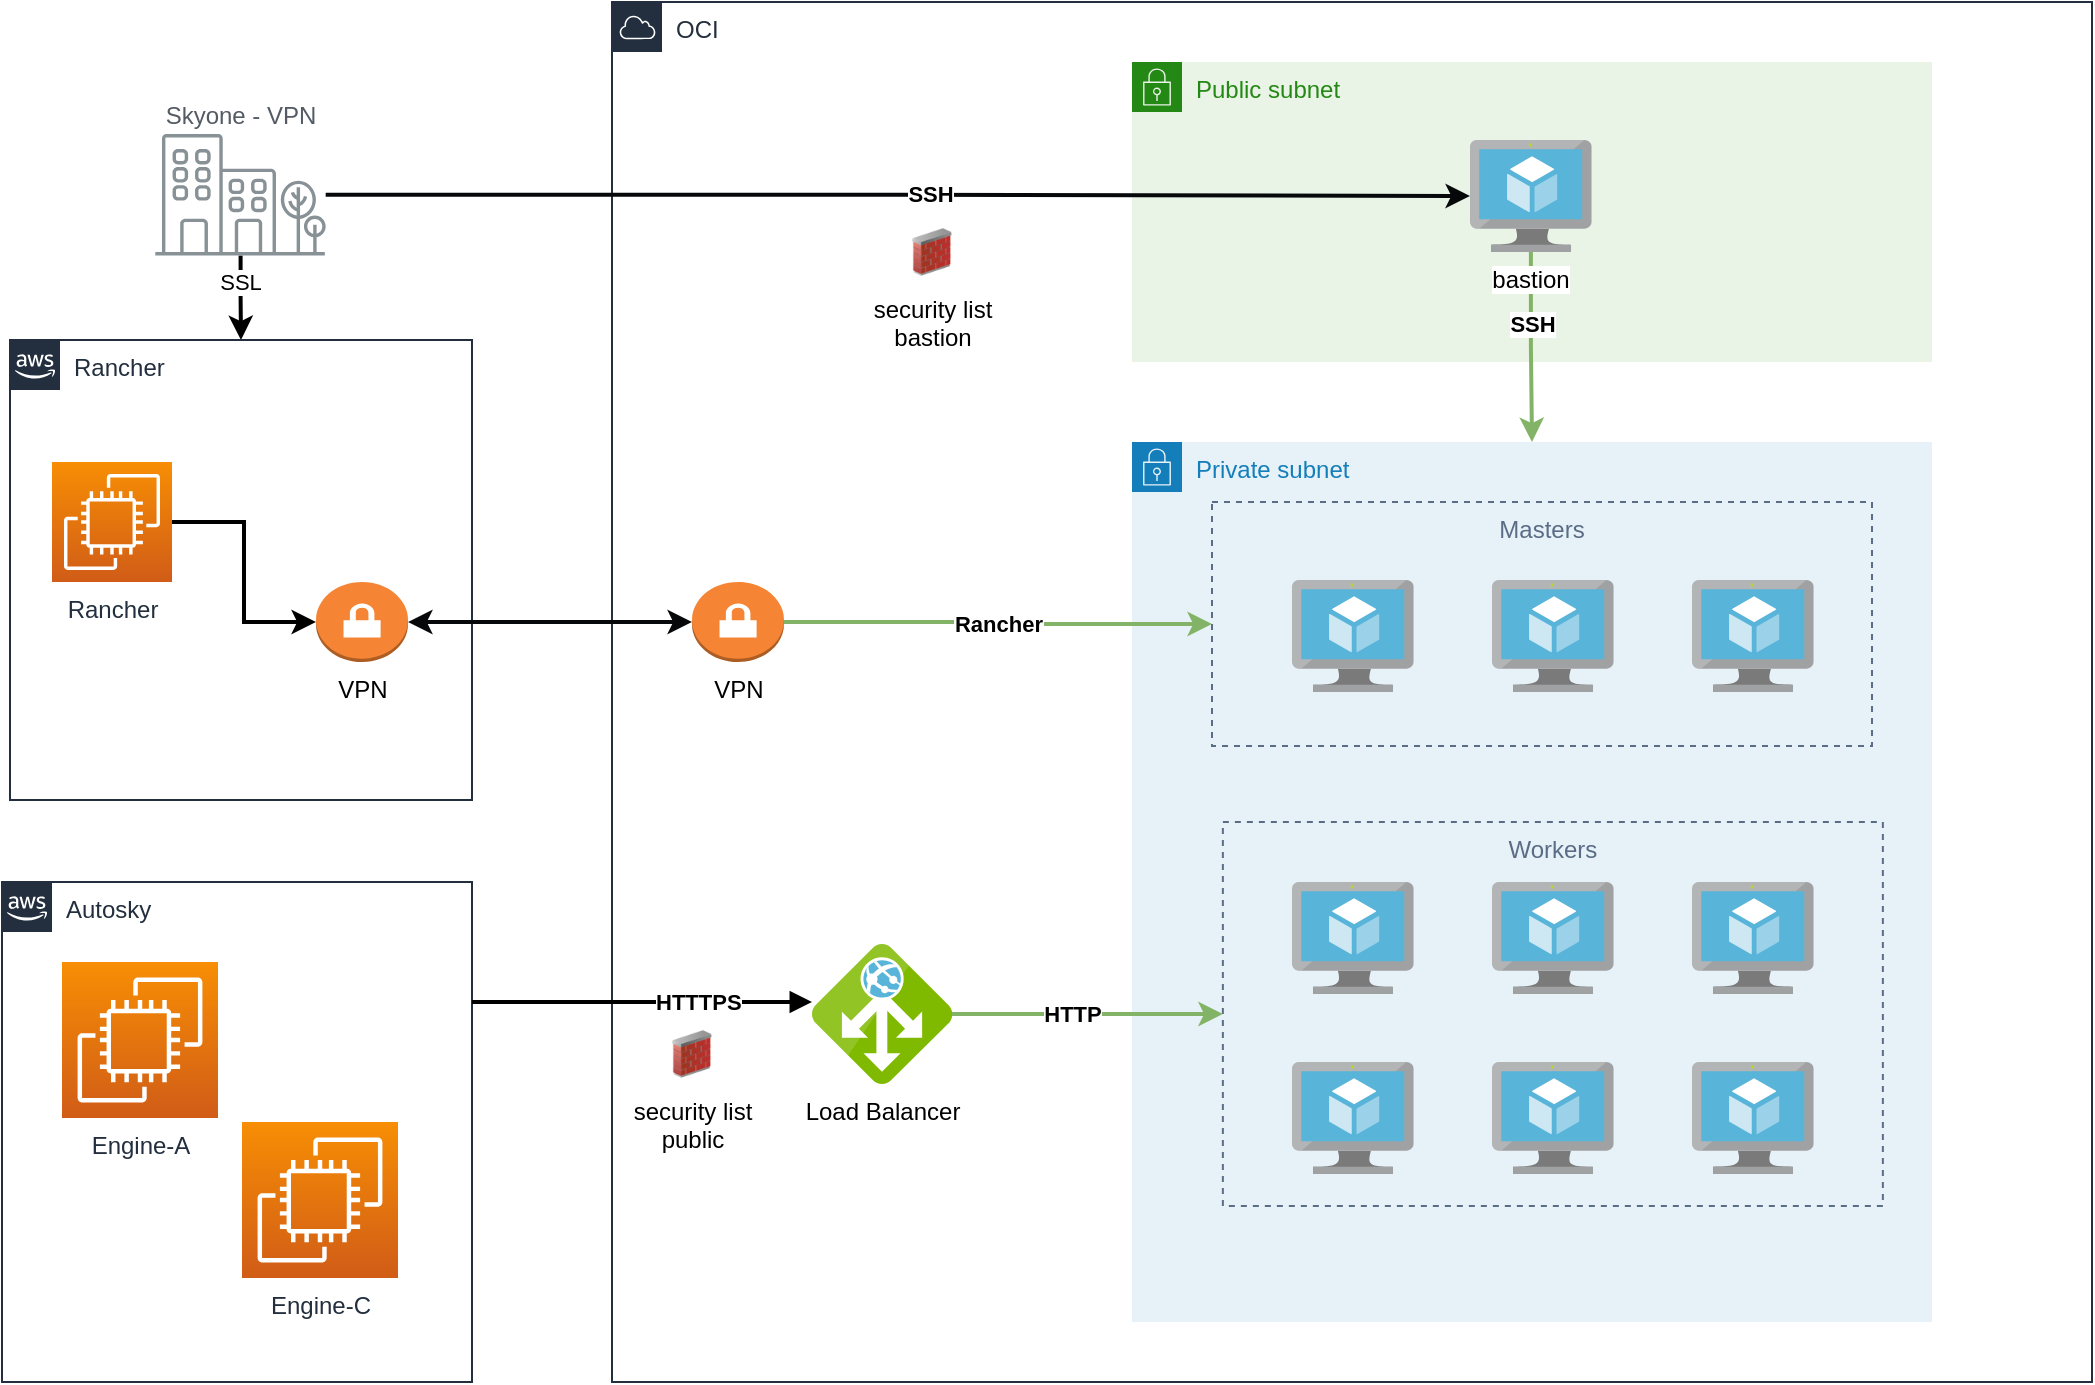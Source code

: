 <mxfile version="20.0.4" type="github">
  <diagram id="Ht1M8jgEwFfnCIfOTk4-" name="Page-1">
    <mxGraphModel dx="1422" dy="737" grid="1" gridSize="10" guides="1" tooltips="1" connect="1" arrows="1" fold="1" page="1" pageScale="1" pageWidth="1169" pageHeight="827" math="0" shadow="0">
      <root>
        <mxCell id="0" />
        <mxCell id="1" parent="0" />
        <mxCell id="hSxU9nhvMt24uW7oTp4U-20" value="SSL" style="edgeStyle=orthogonalEdgeStyle;rounded=0;orthogonalLoop=1;jettySize=auto;html=1;startArrow=none;startFill=0;strokeWidth=2;" edge="1" parent="1" source="hSxU9nhvMt24uW7oTp4U-1" target="hSxU9nhvMt24uW7oTp4U-5">
          <mxGeometry x="-0.374" relative="1" as="geometry">
            <mxPoint as="offset" />
          </mxGeometry>
        </mxCell>
        <mxCell id="hSxU9nhvMt24uW7oTp4U-1" value="Skyone - VPN" style="sketch=0;outlineConnect=0;gradientColor=none;fontColor=#545B64;strokeColor=none;fillColor=#879196;dashed=0;verticalLabelPosition=top;verticalAlign=bottom;align=center;html=1;fontSize=12;fontStyle=0;aspect=fixed;shape=mxgraph.aws4.illustration_office_building;pointerEvents=1;labelPosition=center;" vertex="1" parent="1">
          <mxGeometry x="151.5" y="126" width="85.5" height="60.71" as="geometry" />
        </mxCell>
        <mxCell id="hSxU9nhvMt24uW7oTp4U-2" value="Autosky" style="points=[[0,0],[0.25,0],[0.5,0],[0.75,0],[1,0],[1,0.25],[1,0.5],[1,0.75],[1,1],[0.75,1],[0.5,1],[0.25,1],[0,1],[0,0.75],[0,0.5],[0,0.25]];outlineConnect=0;gradientColor=none;html=1;whiteSpace=wrap;fontSize=12;fontStyle=0;container=1;pointerEvents=0;collapsible=0;recursiveResize=0;shape=mxgraph.aws4.group;grIcon=mxgraph.aws4.group_aws_cloud_alt;strokeColor=#232F3E;fillColor=none;verticalAlign=top;align=left;spacingLeft=30;fontColor=#232F3E;dashed=0;" vertex="1" parent="1">
          <mxGeometry x="75" y="500" width="235" height="250" as="geometry" />
        </mxCell>
        <mxCell id="hSxU9nhvMt24uW7oTp4U-3" value="Engine-A" style="sketch=0;points=[[0,0,0],[0.25,0,0],[0.5,0,0],[0.75,0,0],[1,0,0],[0,1,0],[0.25,1,0],[0.5,1,0],[0.75,1,0],[1,1,0],[0,0.25,0],[0,0.5,0],[0,0.75,0],[1,0.25,0],[1,0.5,0],[1,0.75,0]];outlineConnect=0;fontColor=#232F3E;gradientColor=#F78E04;gradientDirection=north;fillColor=#D05C17;strokeColor=#ffffff;dashed=0;verticalLabelPosition=bottom;verticalAlign=top;align=center;html=1;fontSize=12;fontStyle=0;aspect=fixed;shape=mxgraph.aws4.resourceIcon;resIcon=mxgraph.aws4.ec2;" vertex="1" parent="hSxU9nhvMt24uW7oTp4U-2">
          <mxGeometry x="30" y="40" width="78" height="78" as="geometry" />
        </mxCell>
        <mxCell id="hSxU9nhvMt24uW7oTp4U-4" value="Engine-C" style="sketch=0;points=[[0,0,0],[0.25,0,0],[0.5,0,0],[0.75,0,0],[1,0,0],[0,1,0],[0.25,1,0],[0.5,1,0],[0.75,1,0],[1,1,0],[0,0.25,0],[0,0.5,0],[0,0.75,0],[1,0.25,0],[1,0.5,0],[1,0.75,0]];outlineConnect=0;fontColor=#232F3E;gradientColor=#F78E04;gradientDirection=north;fillColor=#D05C17;strokeColor=#ffffff;dashed=0;verticalLabelPosition=bottom;verticalAlign=top;align=center;html=1;fontSize=12;fontStyle=0;aspect=fixed;shape=mxgraph.aws4.resourceIcon;resIcon=mxgraph.aws4.ec2;" vertex="1" parent="hSxU9nhvMt24uW7oTp4U-2">
          <mxGeometry x="120" y="120" width="78" height="78" as="geometry" />
        </mxCell>
        <mxCell id="hSxU9nhvMt24uW7oTp4U-5" value="Rancher" style="points=[[0,0],[0.25,0],[0.5,0],[0.75,0],[1,0],[1,0.25],[1,0.5],[1,0.75],[1,1],[0.75,1],[0.5,1],[0.25,1],[0,1],[0,0.75],[0,0.5],[0,0.25]];outlineConnect=0;gradientColor=none;html=1;whiteSpace=wrap;fontSize=12;fontStyle=0;container=1;pointerEvents=0;collapsible=0;recursiveResize=0;shape=mxgraph.aws4.group;grIcon=mxgraph.aws4.group_aws_cloud_alt;strokeColor=#232F3E;fillColor=none;verticalAlign=top;align=left;spacingLeft=30;fontColor=#232F3E;dashed=0;" vertex="1" parent="1">
          <mxGeometry x="79" y="229" width="231" height="230" as="geometry" />
        </mxCell>
        <mxCell id="hSxU9nhvMt24uW7oTp4U-14" value="" style="edgeStyle=orthogonalEdgeStyle;rounded=0;orthogonalLoop=1;jettySize=auto;html=1;strokeWidth=2;startArrow=none;startFill=0;" edge="1" parent="hSxU9nhvMt24uW7oTp4U-5" source="hSxU9nhvMt24uW7oTp4U-6" target="hSxU9nhvMt24uW7oTp4U-13">
          <mxGeometry relative="1" as="geometry" />
        </mxCell>
        <mxCell id="hSxU9nhvMt24uW7oTp4U-6" value="Rancher" style="sketch=0;points=[[0,0,0],[0.25,0,0],[0.5,0,0],[0.75,0,0],[1,0,0],[0,1,0],[0.25,1,0],[0.5,1,0],[0.75,1,0],[1,1,0],[0,0.25,0],[0,0.5,0],[0,0.75,0],[1,0.25,0],[1,0.5,0],[1,0.75,0]];outlineConnect=0;fontColor=#232F3E;gradientColor=#F78E04;gradientDirection=north;fillColor=#D05C17;strokeColor=#ffffff;dashed=0;verticalLabelPosition=bottom;verticalAlign=top;align=center;html=1;fontSize=12;fontStyle=0;aspect=fixed;shape=mxgraph.aws4.resourceIcon;resIcon=mxgraph.aws4.ec2;" vertex="1" parent="hSxU9nhvMt24uW7oTp4U-5">
          <mxGeometry x="21" y="61" width="60" height="60" as="geometry" />
        </mxCell>
        <mxCell id="hSxU9nhvMt24uW7oTp4U-13" value="VPN" style="outlineConnect=0;dashed=0;verticalLabelPosition=bottom;verticalAlign=top;align=center;html=1;shape=mxgraph.aws3.vpn_gateway;fillColor=#F58534;gradientColor=none;" vertex="1" parent="hSxU9nhvMt24uW7oTp4U-5">
          <mxGeometry x="153" y="121" width="46" height="40" as="geometry" />
        </mxCell>
        <mxCell id="hSxU9nhvMt24uW7oTp4U-9" value="OCI" style="points=[[0,0],[0.25,0],[0.5,0],[0.75,0],[1,0],[1,0.25],[1,0.5],[1,0.75],[1,1],[0.75,1],[0.5,1],[0.25,1],[0,1],[0,0.75],[0,0.5],[0,0.25]];outlineConnect=0;gradientColor=none;html=1;whiteSpace=wrap;fontSize=12;fontStyle=0;container=1;pointerEvents=0;collapsible=0;recursiveResize=0;shape=mxgraph.aws4.group;grIcon=mxgraph.aws4.group_aws_cloud;strokeColor=#232F3E;fillColor=none;verticalAlign=top;align=left;spacingLeft=30;fontColor=#232F3E;dashed=0;" vertex="1" parent="1">
          <mxGeometry x="380" y="60" width="740" height="690" as="geometry" />
        </mxCell>
        <mxCell id="hSxU9nhvMt24uW7oTp4U-30" value="Public subnet" style="points=[[0,0],[0.25,0],[0.5,0],[0.75,0],[1,0],[1,0.25],[1,0.5],[1,0.75],[1,1],[0.75,1],[0.5,1],[0.25,1],[0,1],[0,0.75],[0,0.5],[0,0.25]];outlineConnect=0;gradientColor=none;html=1;whiteSpace=wrap;fontSize=12;fontStyle=0;container=1;pointerEvents=0;collapsible=0;recursiveResize=0;shape=mxgraph.aws4.group;grIcon=mxgraph.aws4.group_security_group;grStroke=0;strokeColor=#248814;fillColor=#E9F3E6;verticalAlign=top;align=left;spacingLeft=30;fontColor=#248814;dashed=0;" vertex="1" parent="hSxU9nhvMt24uW7oTp4U-9">
          <mxGeometry x="260" y="30" width="400" height="150" as="geometry" />
        </mxCell>
        <mxCell id="hSxU9nhvMt24uW7oTp4U-29" value="Private subnet" style="points=[[0,0],[0.25,0],[0.5,0],[0.75,0],[1,0],[1,0.25],[1,0.5],[1,0.75],[1,1],[0.75,1],[0.5,1],[0.25,1],[0,1],[0,0.75],[0,0.5],[0,0.25]];outlineConnect=0;gradientColor=none;html=1;whiteSpace=wrap;fontSize=12;fontStyle=0;container=1;pointerEvents=0;collapsible=0;recursiveResize=0;shape=mxgraph.aws4.group;grIcon=mxgraph.aws4.group_security_group;grStroke=0;strokeColor=#147EBA;fillColor=#E6F2F8;verticalAlign=top;align=left;spacingLeft=30;fontColor=#147EBA;dashed=0;" vertex="1" parent="hSxU9nhvMt24uW7oTp4U-9">
          <mxGeometry x="260" y="220" width="400" height="440" as="geometry" />
        </mxCell>
        <mxCell id="hSxU9nhvMt24uW7oTp4U-37" value="Masters" style="fillColor=none;strokeColor=#5A6C86;dashed=1;verticalAlign=top;fontStyle=0;fontColor=#5A6C86;" vertex="1" parent="hSxU9nhvMt24uW7oTp4U-29">
          <mxGeometry x="40" y="30" width="330" height="122" as="geometry" />
        </mxCell>
        <mxCell id="hSxU9nhvMt24uW7oTp4U-31" value="" style="sketch=0;aspect=fixed;html=1;points=[];align=center;image;fontSize=12;image=img/lib/mscae/Virtual_Machine.svg;" vertex="1" parent="hSxU9nhvMt24uW7oTp4U-29">
          <mxGeometry x="80" y="69" width="60.87" height="56" as="geometry" />
        </mxCell>
        <mxCell id="hSxU9nhvMt24uW7oTp4U-32" value="" style="sketch=0;aspect=fixed;html=1;points=[];align=center;image;fontSize=12;image=img/lib/mscae/Virtual_Machine.svg;" vertex="1" parent="hSxU9nhvMt24uW7oTp4U-29">
          <mxGeometry x="180" y="69" width="60.87" height="56" as="geometry" />
        </mxCell>
        <mxCell id="hSxU9nhvMt24uW7oTp4U-33" value="" style="sketch=0;aspect=fixed;html=1;points=[];align=center;image;fontSize=12;image=img/lib/mscae/Virtual_Machine.svg;" vertex="1" parent="hSxU9nhvMt24uW7oTp4U-29">
          <mxGeometry x="280" y="69" width="60.87" height="56" as="geometry" />
        </mxCell>
        <mxCell id="hSxU9nhvMt24uW7oTp4U-23" value="" style="sketch=0;aspect=fixed;html=1;points=[];align=center;image;fontSize=12;image=img/lib/mscae/Virtual_Machine.svg;" vertex="1" parent="hSxU9nhvMt24uW7oTp4U-29">
          <mxGeometry x="80" y="220" width="60.87" height="56" as="geometry" />
        </mxCell>
        <mxCell id="hSxU9nhvMt24uW7oTp4U-24" value="" style="sketch=0;aspect=fixed;html=1;points=[];align=center;image;fontSize=12;image=img/lib/mscae/Virtual_Machine.svg;" vertex="1" parent="hSxU9nhvMt24uW7oTp4U-29">
          <mxGeometry x="180" y="220" width="60.87" height="56" as="geometry" />
        </mxCell>
        <mxCell id="hSxU9nhvMt24uW7oTp4U-26" value="" style="sketch=0;aspect=fixed;html=1;points=[];align=center;image;fontSize=12;image=img/lib/mscae/Virtual_Machine.svg;" vertex="1" parent="hSxU9nhvMt24uW7oTp4U-29">
          <mxGeometry x="280" y="220" width="60.87" height="56" as="geometry" />
        </mxCell>
        <mxCell id="hSxU9nhvMt24uW7oTp4U-27" value="" style="sketch=0;aspect=fixed;html=1;points=[];align=center;image;fontSize=12;image=img/lib/mscae/Virtual_Machine.svg;" vertex="1" parent="hSxU9nhvMt24uW7oTp4U-29">
          <mxGeometry x="280" y="310" width="60.87" height="56" as="geometry" />
        </mxCell>
        <mxCell id="hSxU9nhvMt24uW7oTp4U-25" value="" style="sketch=0;aspect=fixed;html=1;points=[];align=center;image;fontSize=12;image=img/lib/mscae/Virtual_Machine.svg;" vertex="1" parent="hSxU9nhvMt24uW7oTp4U-29">
          <mxGeometry x="180" y="310" width="60.87" height="56" as="geometry" />
        </mxCell>
        <mxCell id="hSxU9nhvMt24uW7oTp4U-22" value="" style="sketch=0;aspect=fixed;html=1;points=[];align=center;image;fontSize=12;image=img/lib/mscae/Virtual_Machine.svg;" vertex="1" parent="hSxU9nhvMt24uW7oTp4U-29">
          <mxGeometry x="80" y="310" width="60.87" height="56" as="geometry" />
        </mxCell>
        <mxCell id="hSxU9nhvMt24uW7oTp4U-35" value="Workers" style="fillColor=none;strokeColor=#5A6C86;dashed=1;verticalAlign=top;fontStyle=0;fontColor=#5A6C86;" vertex="1" parent="hSxU9nhvMt24uW7oTp4U-29">
          <mxGeometry x="45.43" y="190" width="330" height="192" as="geometry" />
        </mxCell>
        <mxCell id="hSxU9nhvMt24uW7oTp4U-38" style="edgeStyle=orthogonalEdgeStyle;rounded=0;orthogonalLoop=1;jettySize=auto;html=1;entryX=0;entryY=0.5;entryDx=0;entryDy=0;startArrow=none;startFill=0;strokeWidth=2;fillColor=#d5e8d4;strokeColor=#82b366;" edge="1" parent="hSxU9nhvMt24uW7oTp4U-9" source="hSxU9nhvMt24uW7oTp4U-10" target="hSxU9nhvMt24uW7oTp4U-35">
          <mxGeometry relative="1" as="geometry" />
        </mxCell>
        <mxCell id="hSxU9nhvMt24uW7oTp4U-51" value="HTTP" style="edgeLabel;html=1;align=center;verticalAlign=middle;resizable=0;points=[];fontStyle=1" vertex="1" connectable="0" parent="hSxU9nhvMt24uW7oTp4U-38">
          <mxGeometry x="-0.336" y="1" relative="1" as="geometry">
            <mxPoint x="15" y="1" as="offset" />
          </mxGeometry>
        </mxCell>
        <mxCell id="hSxU9nhvMt24uW7oTp4U-10" value="Load Balancer" style="sketch=0;aspect=fixed;html=1;points=[];align=center;image;fontSize=12;image=img/lib/mscae/Application_Gateway.svg;" vertex="1" parent="hSxU9nhvMt24uW7oTp4U-9">
          <mxGeometry x="100" y="471" width="70" height="70" as="geometry" />
        </mxCell>
        <mxCell id="hSxU9nhvMt24uW7oTp4U-44" value="Rancher" style="edgeStyle=orthogonalEdgeStyle;rounded=0;orthogonalLoop=1;jettySize=auto;html=1;exitX=1;exitY=0.5;exitDx=0;exitDy=0;exitPerimeter=0;startArrow=none;startFill=0;strokeColor=#82b366;strokeWidth=2;fillColor=#d5e8d4;fontStyle=1" edge="1" parent="hSxU9nhvMt24uW7oTp4U-9" source="hSxU9nhvMt24uW7oTp4U-15" target="hSxU9nhvMt24uW7oTp4U-37">
          <mxGeometry relative="1" as="geometry">
            <Array as="points">
              <mxPoint x="86" y="310" />
              <mxPoint x="193" y="310" />
              <mxPoint x="193" y="311" />
            </Array>
          </mxGeometry>
        </mxCell>
        <mxCell id="hSxU9nhvMt24uW7oTp4U-15" value="VPN" style="outlineConnect=0;dashed=0;verticalLabelPosition=bottom;verticalAlign=top;align=center;html=1;shape=mxgraph.aws3.vpn_gateway;fillColor=#F58534;gradientColor=none;" vertex="1" parent="hSxU9nhvMt24uW7oTp4U-9">
          <mxGeometry x="40" y="290" width="46" height="40" as="geometry" />
        </mxCell>
        <mxCell id="hSxU9nhvMt24uW7oTp4U-18" value="security list &lt;br&gt;public" style="image;html=1;image=img/lib/clip_art/networking/Firewall_02_128x128.png" vertex="1" parent="hSxU9nhvMt24uW7oTp4U-9">
          <mxGeometry x="30" y="511" width="20" height="30" as="geometry" />
        </mxCell>
        <mxCell id="hSxU9nhvMt24uW7oTp4U-40" style="edgeStyle=orthogonalEdgeStyle;rounded=0;orthogonalLoop=1;jettySize=auto;html=1;startArrow=none;startFill=0;strokeWidth=2;fillColor=#d5e8d4;strokeColor=#82b366;entryX=0.5;entryY=0;entryDx=0;entryDy=0;" edge="1" parent="hSxU9nhvMt24uW7oTp4U-9" source="hSxU9nhvMt24uW7oTp4U-28" target="hSxU9nhvMt24uW7oTp4U-29">
          <mxGeometry relative="1" as="geometry" />
        </mxCell>
        <mxCell id="hSxU9nhvMt24uW7oTp4U-43" value="SSH" style="edgeLabel;html=1;align=center;verticalAlign=middle;resizable=0;points=[];fontStyle=1" vertex="1" connectable="0" parent="hSxU9nhvMt24uW7oTp4U-40">
          <mxGeometry x="-0.253" y="2" relative="1" as="geometry">
            <mxPoint x="-2" as="offset" />
          </mxGeometry>
        </mxCell>
        <mxCell id="hSxU9nhvMt24uW7oTp4U-28" value="bastion" style="sketch=0;aspect=fixed;html=1;points=[];align=center;image;fontSize=12;image=img/lib/mscae/Virtual_Machine.svg;" vertex="1" parent="hSxU9nhvMt24uW7oTp4U-9">
          <mxGeometry x="429" y="69" width="60.87" height="56" as="geometry" />
        </mxCell>
        <mxCell id="hSxU9nhvMt24uW7oTp4U-47" value="security list &lt;br&gt;bastion" style="image;html=1;image=img/lib/clip_art/networking/Firewall_02_128x128.png" vertex="1" parent="hSxU9nhvMt24uW7oTp4U-9">
          <mxGeometry x="150" y="110" width="20" height="30" as="geometry" />
        </mxCell>
        <mxCell id="hSxU9nhvMt24uW7oTp4U-12" value="" style="edgeStyle=orthogonalEdgeStyle;html=1;endArrow=block;elbow=vertical;startArrow=none;endFill=1;strokeColor=#000000;rounded=0;strokeWidth=2;" edge="1" parent="1" target="hSxU9nhvMt24uW7oTp4U-10">
          <mxGeometry width="100" relative="1" as="geometry">
            <mxPoint x="310" y="560" as="sourcePoint" />
            <mxPoint x="450" y="620" as="targetPoint" />
            <Array as="points">
              <mxPoint x="310" y="560" />
            </Array>
          </mxGeometry>
        </mxCell>
        <mxCell id="hSxU9nhvMt24uW7oTp4U-17" value="HTTTPS" style="edgeLabel;html=1;align=left;verticalAlign=middle;resizable=0;points=[];labelPosition=right;verticalLabelPosition=middle;fontStyle=1" vertex="1" connectable="0" parent="hSxU9nhvMt24uW7oTp4U-12">
          <mxGeometry x="0.419" relative="1" as="geometry">
            <mxPoint x="-31" as="offset" />
          </mxGeometry>
        </mxCell>
        <mxCell id="hSxU9nhvMt24uW7oTp4U-16" value="" style="edgeStyle=orthogonalEdgeStyle;rounded=0;orthogonalLoop=1;jettySize=auto;html=1;startArrow=classic;startFill=1;strokeWidth=2;fillColor=#dae8fc;strokeColor=#06080A;" edge="1" parent="1" source="hSxU9nhvMt24uW7oTp4U-13" target="hSxU9nhvMt24uW7oTp4U-15">
          <mxGeometry relative="1" as="geometry" />
        </mxCell>
        <mxCell id="hSxU9nhvMt24uW7oTp4U-45" style="edgeStyle=orthogonalEdgeStyle;rounded=0;orthogonalLoop=1;jettySize=auto;html=1;startArrow=none;startFill=0;strokeColor=#06080A;strokeWidth=2;" edge="1" parent="1" source="hSxU9nhvMt24uW7oTp4U-1" target="hSxU9nhvMt24uW7oTp4U-28">
          <mxGeometry relative="1" as="geometry" />
        </mxCell>
        <mxCell id="hSxU9nhvMt24uW7oTp4U-46" value="SSH" style="edgeLabel;html=1;align=center;verticalAlign=middle;resizable=0;points=[];fontStyle=1" vertex="1" connectable="0" parent="hSxU9nhvMt24uW7oTp4U-45">
          <mxGeometry x="0.057" y="1" relative="1" as="geometry">
            <mxPoint as="offset" />
          </mxGeometry>
        </mxCell>
      </root>
    </mxGraphModel>
  </diagram>
</mxfile>
